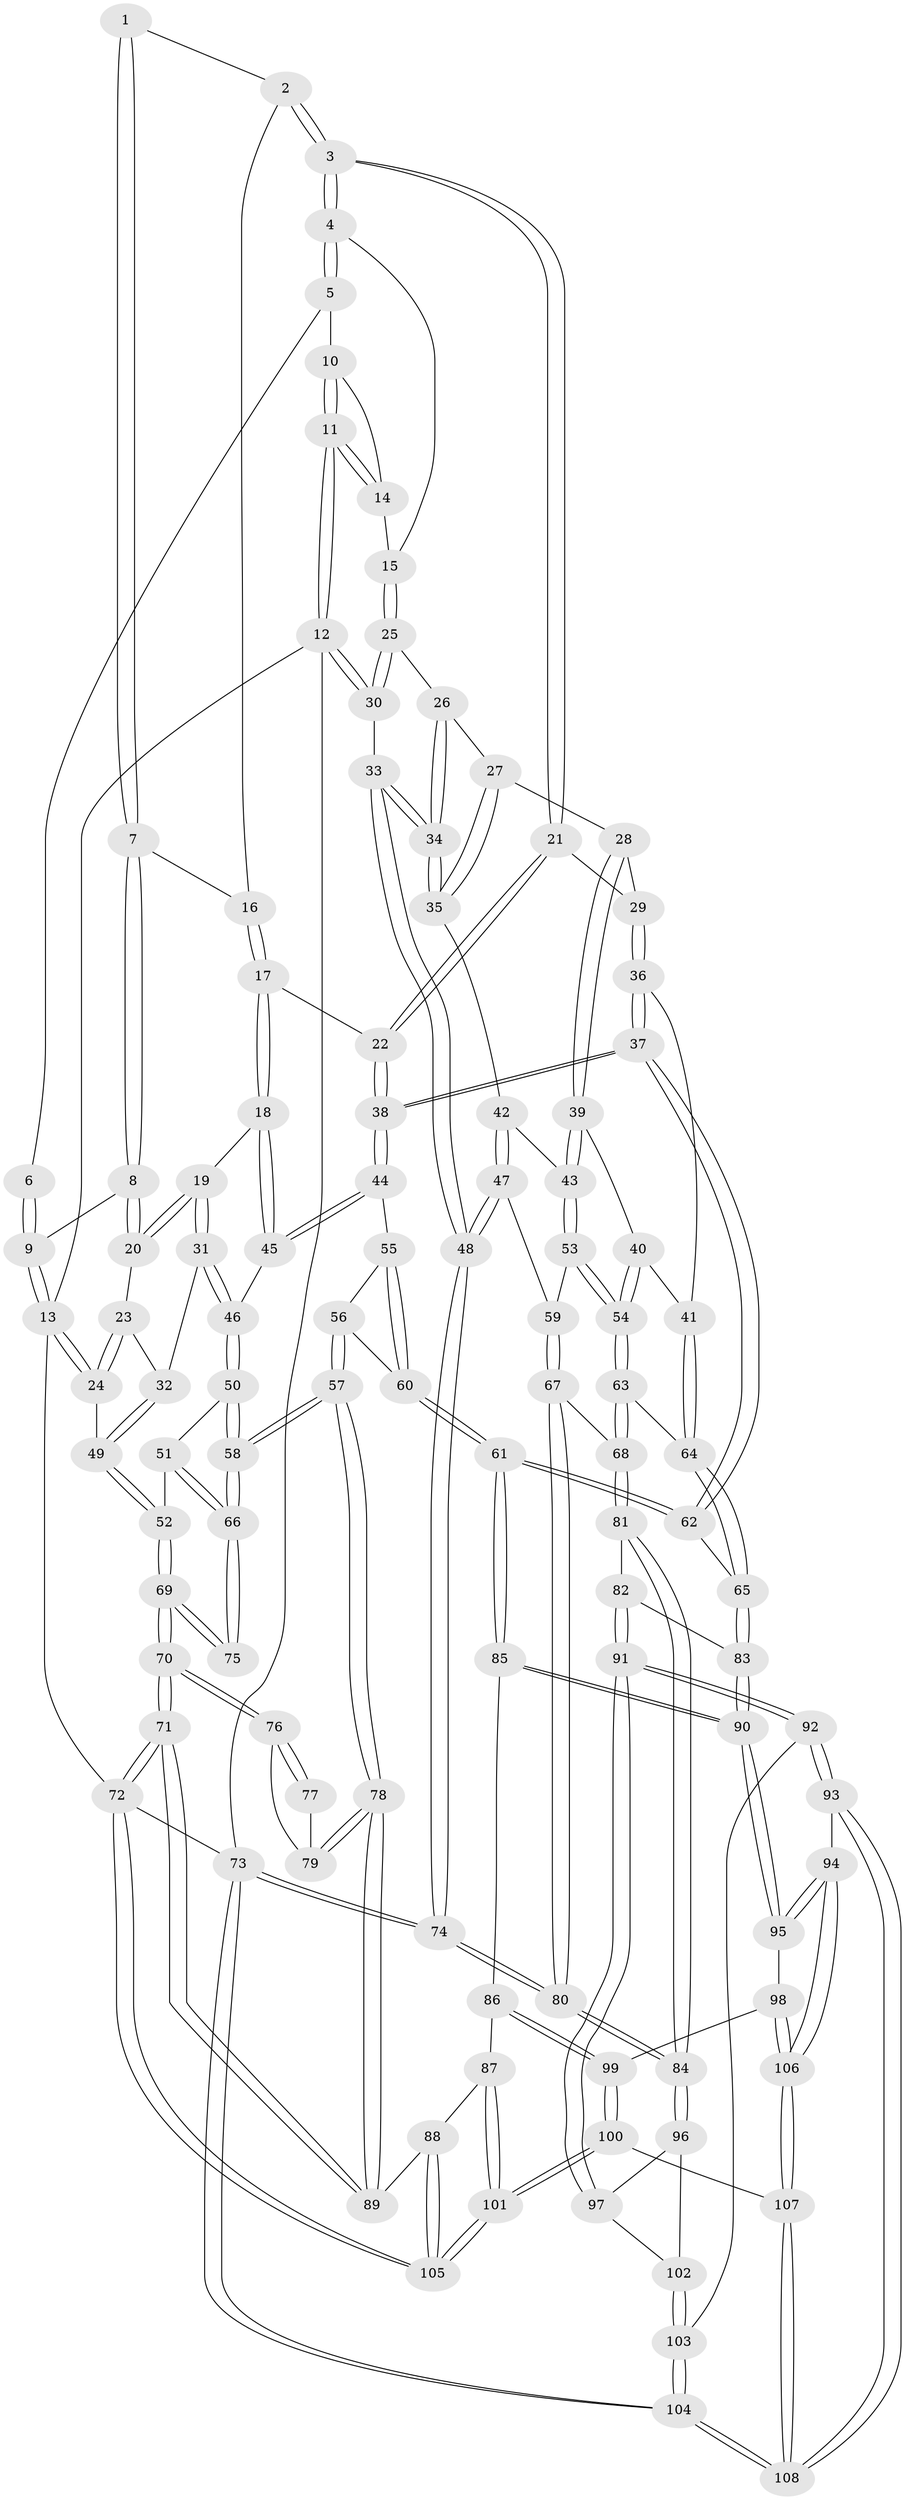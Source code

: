// Generated by graph-tools (version 1.1) at 2025/03/03/09/25 03:03:17]
// undirected, 108 vertices, 267 edges
graph export_dot {
graph [start="1"]
  node [color=gray90,style=filled];
  1 [pos="+0.33404985664111597+0"];
  2 [pos="+0.3717835792320252+0.04304854247180441"];
  3 [pos="+0.5689028899281872+0.10100061035140942"];
  4 [pos="+0.5993971121563983+0"];
  5 [pos="+0.6025496382236906+0"];
  6 [pos="+0.32144822781540666+0"];
  7 [pos="+0.2607499995570989+0.10662690428883707"];
  8 [pos="+0.2062116621247582+0.12322976584908864"];
  9 [pos="+0+0"];
  10 [pos="+0.766266959760649+0"];
  11 [pos="+1+0"];
  12 [pos="+1+0"];
  13 [pos="+0+0"];
  14 [pos="+0.806169512982362+0.10775783716972279"];
  15 [pos="+0.8054748496656984+0.13982099574189663"];
  16 [pos="+0.35824298471937405+0.14215641252154806"];
  17 [pos="+0.43206069682342935+0.24550183501094336"];
  18 [pos="+0.32810281998128704+0.29402758386573963"];
  19 [pos="+0.23111764154996478+0.2273120123555787"];
  20 [pos="+0.19337681685660263+0.1583399454781882"];
  21 [pos="+0.574512114565774+0.1856745296238977"];
  22 [pos="+0.4625621769089292+0.24635982758341937"];
  23 [pos="+0.1688893614458605+0.16537750921409497"];
  24 [pos="+0+0.07145224113781273"];
  25 [pos="+0.809756185781481+0.17525498330822345"];
  26 [pos="+0.8047742895303934+0.19054988531641198"];
  27 [pos="+0.786451402683583+0.2147108777524503"];
  28 [pos="+0.676059155488542+0.22865052547154435"];
  29 [pos="+0.6257475874071341+0.21228309830441824"];
  30 [pos="+1+0"];
  31 [pos="+0.10054172779675605+0.34080589839876657"];
  32 [pos="+0.03787730092572739+0.32965970130735084"];
  33 [pos="+1+0.151446513390682"];
  34 [pos="+1+0.17100710967786695"];
  35 [pos="+0.8560555122299438+0.30309289352392926"];
  36 [pos="+0.5751170603607392+0.4841400459513547"];
  37 [pos="+0.5136828273006885+0.5011273098500514"];
  38 [pos="+0.4927257541370126+0.47121704034415646"];
  39 [pos="+0.6961284371727372+0.3984194754538378"];
  40 [pos="+0.6545354589473309+0.4553148678726828"];
  41 [pos="+0.602303716375364+0.48438324531627325"];
  42 [pos="+0.8665155620991212+0.33234017824072243"];
  43 [pos="+0.8194587905110081+0.4499238772142987"];
  44 [pos="+0.3154981520572125+0.44254014805678143"];
  45 [pos="+0.27544584183289034+0.40074542203921015"];
  46 [pos="+0.22816286538201105+0.4159343629034361"];
  47 [pos="+1+0.4585281395282918"];
  48 [pos="+1+0.4616873970536338"];
  49 [pos="+0+0.3493532104848994"];
  50 [pos="+0.20305613206369288+0.4658350917314516"];
  51 [pos="+0+0.4987094748944798"];
  52 [pos="+0+0.4237808698406358"];
  53 [pos="+0.8330818667822274+0.5213710353394199"];
  54 [pos="+0.7959610383469943+0.5480378975541239"];
  55 [pos="+0.32017694764430304+0.47490108204899867"];
  56 [pos="+0.2893773546987895+0.6143221405431752"];
  57 [pos="+0.20049624998242999+0.6427739878491551"];
  58 [pos="+0.18972472526724712+0.6293545925689699"];
  59 [pos="+0.8469265680923737+0.525350688685371"];
  60 [pos="+0.4576731946877174+0.6328528813141775"];
  61 [pos="+0.4673372819167128+0.6356101599978837"];
  62 [pos="+0.47534621199089017+0.6291394338597626"];
  63 [pos="+0.768379213662946+0.583717230181045"];
  64 [pos="+0.707998602901469+0.6082122248572894"];
  65 [pos="+0.6553549669418708+0.6790634024144887"];
  66 [pos="+0.1290304622817579+0.609195538870076"];
  67 [pos="+0.9378484785833975+0.6780838558191403"];
  68 [pos="+0.8208594659953287+0.6919853034661748"];
  69 [pos="+0+0.6874873161975812"];
  70 [pos="+0+0.8045975093744973"];
  71 [pos="+0+0.9095023196265511"];
  72 [pos="+0+1"];
  73 [pos="+1+1"];
  74 [pos="+1+0.8287444859215225"];
  75 [pos="+0.09761765077511625+0.6272597281950328"];
  76 [pos="+0+0.7217386104496083"];
  77 [pos="+0.05174149787607398+0.6726602625315353"];
  78 [pos="+0.195988128588738+0.7314986715804814"];
  79 [pos="+0.07287934098580619+0.7023726752800975"];
  80 [pos="+1+0.8178925102379938"];
  81 [pos="+0.7885223883639225+0.7554355859772598"];
  82 [pos="+0.7493542371426877+0.7763686350644377"];
  83 [pos="+0.6645363437392499+0.7062914042070355"];
  84 [pos="+0.9656301843801494+0.8199319713009561"];
  85 [pos="+0.45152424042941486+0.7175607631663088"];
  86 [pos="+0.40880726130609124+0.7713495445101483"];
  87 [pos="+0.39133378897823196+0.7789342865992971"];
  88 [pos="+0.22005999634288625+0.7923202083840472"];
  89 [pos="+0.19818577045873612+0.7661683327990468"];
  90 [pos="+0.5809566237024544+0.8293568945433002"];
  91 [pos="+0.7445708827899785+0.8382297444255713"];
  92 [pos="+0.7364835800367686+0.8517875144793866"];
  93 [pos="+0.720359599524267+0.8732187258890755"];
  94 [pos="+0.6315757430266613+0.869456963096272"];
  95 [pos="+0.5809823286124585+0.8294976201922337"];
  96 [pos="+0.8965392937762862+0.8448875249763239"];
  97 [pos="+0.7622677320595479+0.842554716164869"];
  98 [pos="+0.5313937676967383+0.8790233654527616"];
  99 [pos="+0.4632318066761548+0.8803808262805594"];
  100 [pos="+0.3237555898169777+1"];
  101 [pos="+0.313921793790805+1"];
  102 [pos="+0.8403429048536004+0.8944789069077027"];
  103 [pos="+0.8348646479543284+0.9238337545309458"];
  104 [pos="+0.8695209909540904+1"];
  105 [pos="+0.24285411066079005+1"];
  106 [pos="+0.5654567430363592+1"];
  107 [pos="+0.559505389082933+1"];
  108 [pos="+0.7795319271936233+1"];
  1 -- 2;
  1 -- 7;
  1 -- 7;
  2 -- 3;
  2 -- 3;
  2 -- 16;
  3 -- 4;
  3 -- 4;
  3 -- 21;
  3 -- 21;
  4 -- 5;
  4 -- 5;
  4 -- 15;
  5 -- 6;
  5 -- 10;
  6 -- 9;
  6 -- 9;
  7 -- 8;
  7 -- 8;
  7 -- 16;
  8 -- 9;
  8 -- 20;
  8 -- 20;
  9 -- 13;
  9 -- 13;
  10 -- 11;
  10 -- 11;
  10 -- 14;
  11 -- 12;
  11 -- 12;
  11 -- 14;
  11 -- 14;
  12 -- 13;
  12 -- 30;
  12 -- 30;
  12 -- 73;
  13 -- 24;
  13 -- 24;
  13 -- 72;
  14 -- 15;
  15 -- 25;
  15 -- 25;
  16 -- 17;
  16 -- 17;
  17 -- 18;
  17 -- 18;
  17 -- 22;
  18 -- 19;
  18 -- 45;
  18 -- 45;
  19 -- 20;
  19 -- 20;
  19 -- 31;
  19 -- 31;
  20 -- 23;
  21 -- 22;
  21 -- 22;
  21 -- 29;
  22 -- 38;
  22 -- 38;
  23 -- 24;
  23 -- 24;
  23 -- 32;
  24 -- 49;
  25 -- 26;
  25 -- 30;
  25 -- 30;
  26 -- 27;
  26 -- 34;
  26 -- 34;
  27 -- 28;
  27 -- 35;
  27 -- 35;
  28 -- 29;
  28 -- 39;
  28 -- 39;
  29 -- 36;
  29 -- 36;
  30 -- 33;
  31 -- 32;
  31 -- 46;
  31 -- 46;
  32 -- 49;
  32 -- 49;
  33 -- 34;
  33 -- 34;
  33 -- 48;
  33 -- 48;
  34 -- 35;
  34 -- 35;
  35 -- 42;
  36 -- 37;
  36 -- 37;
  36 -- 41;
  37 -- 38;
  37 -- 38;
  37 -- 62;
  37 -- 62;
  38 -- 44;
  38 -- 44;
  39 -- 40;
  39 -- 43;
  39 -- 43;
  40 -- 41;
  40 -- 54;
  40 -- 54;
  41 -- 64;
  41 -- 64;
  42 -- 43;
  42 -- 47;
  42 -- 47;
  43 -- 53;
  43 -- 53;
  44 -- 45;
  44 -- 45;
  44 -- 55;
  45 -- 46;
  46 -- 50;
  46 -- 50;
  47 -- 48;
  47 -- 48;
  47 -- 59;
  48 -- 74;
  48 -- 74;
  49 -- 52;
  49 -- 52;
  50 -- 51;
  50 -- 58;
  50 -- 58;
  51 -- 52;
  51 -- 66;
  51 -- 66;
  52 -- 69;
  52 -- 69;
  53 -- 54;
  53 -- 54;
  53 -- 59;
  54 -- 63;
  54 -- 63;
  55 -- 56;
  55 -- 60;
  55 -- 60;
  56 -- 57;
  56 -- 57;
  56 -- 60;
  57 -- 58;
  57 -- 58;
  57 -- 78;
  57 -- 78;
  58 -- 66;
  58 -- 66;
  59 -- 67;
  59 -- 67;
  60 -- 61;
  60 -- 61;
  61 -- 62;
  61 -- 62;
  61 -- 85;
  61 -- 85;
  62 -- 65;
  63 -- 64;
  63 -- 68;
  63 -- 68;
  64 -- 65;
  64 -- 65;
  65 -- 83;
  65 -- 83;
  66 -- 75;
  66 -- 75;
  67 -- 68;
  67 -- 80;
  67 -- 80;
  68 -- 81;
  68 -- 81;
  69 -- 70;
  69 -- 70;
  69 -- 75;
  69 -- 75;
  70 -- 71;
  70 -- 71;
  70 -- 76;
  70 -- 76;
  71 -- 72;
  71 -- 72;
  71 -- 89;
  71 -- 89;
  72 -- 105;
  72 -- 105;
  72 -- 73;
  73 -- 74;
  73 -- 74;
  73 -- 104;
  73 -- 104;
  74 -- 80;
  74 -- 80;
  76 -- 77;
  76 -- 77;
  76 -- 79;
  77 -- 79;
  78 -- 79;
  78 -- 79;
  78 -- 89;
  78 -- 89;
  80 -- 84;
  80 -- 84;
  81 -- 82;
  81 -- 84;
  81 -- 84;
  82 -- 83;
  82 -- 91;
  82 -- 91;
  83 -- 90;
  83 -- 90;
  84 -- 96;
  84 -- 96;
  85 -- 86;
  85 -- 90;
  85 -- 90;
  86 -- 87;
  86 -- 99;
  86 -- 99;
  87 -- 88;
  87 -- 101;
  87 -- 101;
  88 -- 89;
  88 -- 105;
  88 -- 105;
  90 -- 95;
  90 -- 95;
  91 -- 92;
  91 -- 92;
  91 -- 97;
  91 -- 97;
  92 -- 93;
  92 -- 93;
  92 -- 103;
  93 -- 94;
  93 -- 108;
  93 -- 108;
  94 -- 95;
  94 -- 95;
  94 -- 106;
  94 -- 106;
  95 -- 98;
  96 -- 97;
  96 -- 102;
  97 -- 102;
  98 -- 99;
  98 -- 106;
  98 -- 106;
  99 -- 100;
  99 -- 100;
  100 -- 101;
  100 -- 101;
  100 -- 107;
  101 -- 105;
  101 -- 105;
  102 -- 103;
  102 -- 103;
  103 -- 104;
  103 -- 104;
  104 -- 108;
  104 -- 108;
  106 -- 107;
  106 -- 107;
  107 -- 108;
  107 -- 108;
}
